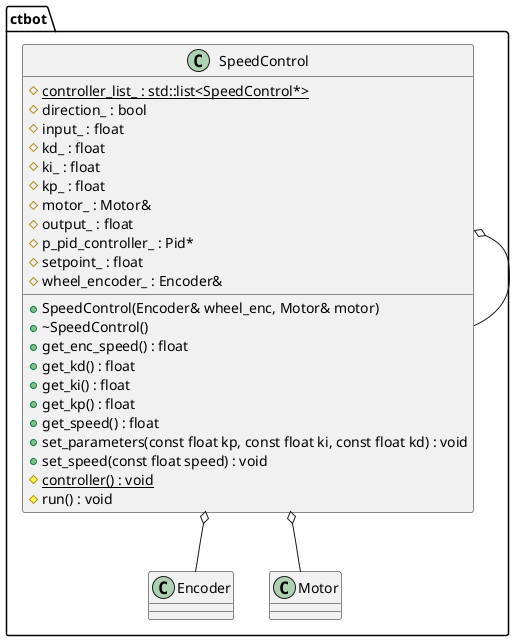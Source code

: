 @startuml speed_control

namespace ctbot {
    class SpeedControl {
        +SpeedControl(Encoder& wheel_enc, Motor& motor)
        +~SpeedControl()
        +get_enc_speed() : float
        +get_kd() : float
        +get_ki() : float
        +get_kp() : float
        +get_speed() : float
        +set_parameters(const float kp, const float ki, const float kd) : void
        +set_speed(const float speed) : void
        #{static} controller() : void
        #{static} controller_list_ : std::list<SpeedControl*>
        #run() : void
        #direction_ : bool
        #input_ : float
        #kd_ : float
        #ki_ : float
        #kp_ : float
        #motor_ : Motor&
        #output_ : float
        #p_pid_controller_ : Pid*
        #setpoint_ : float
        #wheel_encoder_ : Encoder&
    }

    SpeedControl o-- Encoder
    SpeedControl o-- Motor
    SpeedControl o-- SpeedControl
}

@enduml
